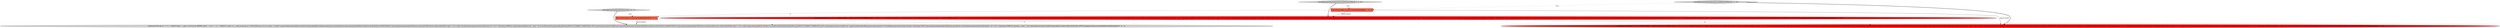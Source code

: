 digraph {
6 [style = filled, label = "Map<String,Object> queryContext@@@2@@@['0', '0', '1']", fillcolor = tomato, shape = box image = "AAA0AAABBB3BBB"];
3 [style = filled, label = "testQuery(\"with abc as\" + \"(\" + \" SELECT dim1, \"__time\", m1 from foo WHERE \"dim1\" = '10.1'\" + \")\" + \"SELECT t1.dim1, t1.\"__time\" from abc as t1 LEFT JOIN abc as t2 on t1.dim1 = t2.dim1 WHERE t1.dim1 = '10.1'\",queryContext,ImmutableList.of(newScanQueryBuilder().dataSource(join(new TableDataSource(CalciteTests.DATASOURCE1),new QueryDataSource(newScanQueryBuilder().dataSource(CalciteTests.DATASOURCE1).intervals(querySegmentSpec(Filtration.eternity())).filters(new SelectorDimFilter(\"dim1\",\"10.1\",null)).columns(ImmutableList.of(\"dim1\")).resultFormat(ScanQuery.ResultFormat.RESULT_FORMAT_COMPACTED_LIST).context(queryContext).build()),\"j0.\",equalsCondition(DruidExpression.fromExpression(\"'10.1'\"),DruidExpression.fromColumn(\"j0.dim1\")),JoinType.LEFT,selector(\"dim1\",\"10.1\",null))).intervals(querySegmentSpec(Filtration.eternity())).virtualColumns(expressionVirtualColumn(\"v0\",\"'10.1'\",ValueType.STRING)).columns(\"__time\",\"v0\").context(queryContext).build()),ImmutableList.of(new Object((((edu.fdu.CPPDG.tinypdg.pe.ExpressionInfo@8fdc2e))@@@3@@@['0', '1', '0']", fillcolor = red, shape = ellipse image = "AAA1AAABBB2BBB"];
4 [style = filled, label = "testLeftJoinOnTwoInlineDataSourcesWithOuterWhere['0', '1', '0']", fillcolor = lightgray, shape = diamond image = "AAA0AAABBB2BBB"];
0 [style = filled, label = "Map<String,Object> queryContext@@@2@@@['1', '1', '0']", fillcolor = tomato, shape = box image = "AAA0AAABBB1BBB"];
5 [style = filled, label = "testLeftJoinOnTwoInlineDataSources['0', '0', '1']", fillcolor = lightgray, shape = diamond image = "AAA0AAABBB3BBB"];
7 [style = filled, label = "testQuery(\"with abc as\" + \"(\" + \" SELECT dim1, \"__time\", m1 from foo WHERE \"dim1\" = '10.1'\" + \")\" + \"SELECT t1.dim1, t1.\"__time\" from abc as t1 LEFT JOIN abc as t2 on t1.dim1 = t2.dim1\",queryContext,ImmutableList.of(newScanQueryBuilder().dataSource(join(new QueryDataSource(newScanQueryBuilder().dataSource(CalciteTests.DATASOURCE1).intervals(querySegmentSpec(Filtration.eternity())).filters(new SelectorDimFilter(\"dim1\",\"10.1\",null)).virtualColumns(expressionVirtualColumn(\"v0\",\"'10.1'\",ValueType.STRING)).columns(ImmutableList.of(\"__time\",\"v0\")).resultFormat(ScanQuery.ResultFormat.RESULT_FORMAT_COMPACTED_LIST).context(queryContext).build()),new QueryDataSource(newScanQueryBuilder().dataSource(CalciteTests.DATASOURCE1).intervals(querySegmentSpec(Filtration.eternity())).filters(new SelectorDimFilter(\"dim1\",\"10.1\",null)).columns(ImmutableList.of(\"dim1\")).resultFormat(ScanQuery.ResultFormat.RESULT_FORMAT_COMPACTED_LIST).context(queryContext).build()),\"j0.\",equalsCondition(DruidExpression.fromColumn(\"v0\"),DruidExpression.fromColumn(\"j0.dim1\")),JoinType.LEFT)).intervals(querySegmentSpec(Filtration.eternity())).virtualColumns(expressionVirtualColumn(\"_v0\",\"'10.1'\",ValueType.STRING)).columns(\"__time\",\"_v0\").context(queryContext).build()),ImmutableList.of(new Object((((edu.fdu.CPPDG.tinypdg.pe.ExpressionInfo@8fdcd3))@@@3@@@['0', '0', '1']", fillcolor = lightgray, shape = ellipse image = "AAA0AAABBB3BBB"];
2 [style = filled, label = "testLeftJoinOnTwoInlineDataSourcesWithOuterWhere['1', '0', '0']", fillcolor = lightgray, shape = diamond image = "AAA0AAABBB1BBB"];
1 [style = filled, label = "testQuery(\"with abc as\" + \"(\" + \" SELECT dim1, \"__time\", m1 from foo WHERE \"dim1\" = '10.1'\" + \")\" + \"SELECT t1.dim1, t1.\"__time\" from abc as t1 LEFT JOIN abc as t2 on t1.dim1 = t2.dim1 WHERE t1.dim1 = '10.1'\",queryContext,ImmutableList.of(newScanQueryBuilder().dataSource(join(new QueryDataSource(newScanQueryBuilder().dataSource(CalciteTests.DATASOURCE1).intervals(querySegmentSpec(Filtration.eternity())).filters(new SelectorDimFilter(\"dim1\",\"10.1\",null)).virtualColumns(expressionVirtualColumn(\"v0\",\"'10.1'\",ValueType.STRING)).columns(ImmutableList.of(\"__time\",\"v0\")).resultFormat(ScanQuery.ResultFormat.RESULT_FORMAT_COMPACTED_LIST).context(queryContext).build()),new QueryDataSource(newScanQueryBuilder().dataSource(CalciteTests.DATASOURCE1).intervals(querySegmentSpec(Filtration.eternity())).filters(new SelectorDimFilter(\"dim1\",\"10.1\",null)).columns(ImmutableList.of(\"dim1\")).resultFormat(ScanQuery.ResultFormat.RESULT_FORMAT_COMPACTED_LIST).context(queryContext).build()),\"j0.\",equalsCondition(DruidExpression.fromColumn(\"v0\"),DruidExpression.fromColumn(\"j0.dim1\")),JoinType.LEFT)).intervals(querySegmentSpec(Filtration.eternity())).virtualColumns(expressionVirtualColumn(\"_v0\",\"'10.1'\",ValueType.STRING)).columns(\"__time\",\"_v0\").filters(new SelectorDimFilter(\"v0\",\"10.1\",null)).context(queryContext).build()),ImmutableList.of(new Object((((edu.fdu.CPPDG.tinypdg.pe.ExpressionInfo@8fdbb2))@@@3@@@['1', '0', '0']", fillcolor = red, shape = ellipse image = "AAA1AAABBB1BBB"];
5->6 [style = dotted, label="true"];
5->7 [style = bold, label=""];
4->3 [style = bold, label=""];
6->7 [style = solid, label="queryContext"];
2->0 [style = dotted, label="true"];
1->3 [style = dashed, label="0"];
1->7 [style = dashed, label="0"];
0->1 [style = solid, label="queryContext"];
0->3 [style = solid, label="queryContext"];
2->1 [style = bold, label=""];
4->0 [style = dotted, label="true"];
0->6 [style = dashed, label="0"];
}
